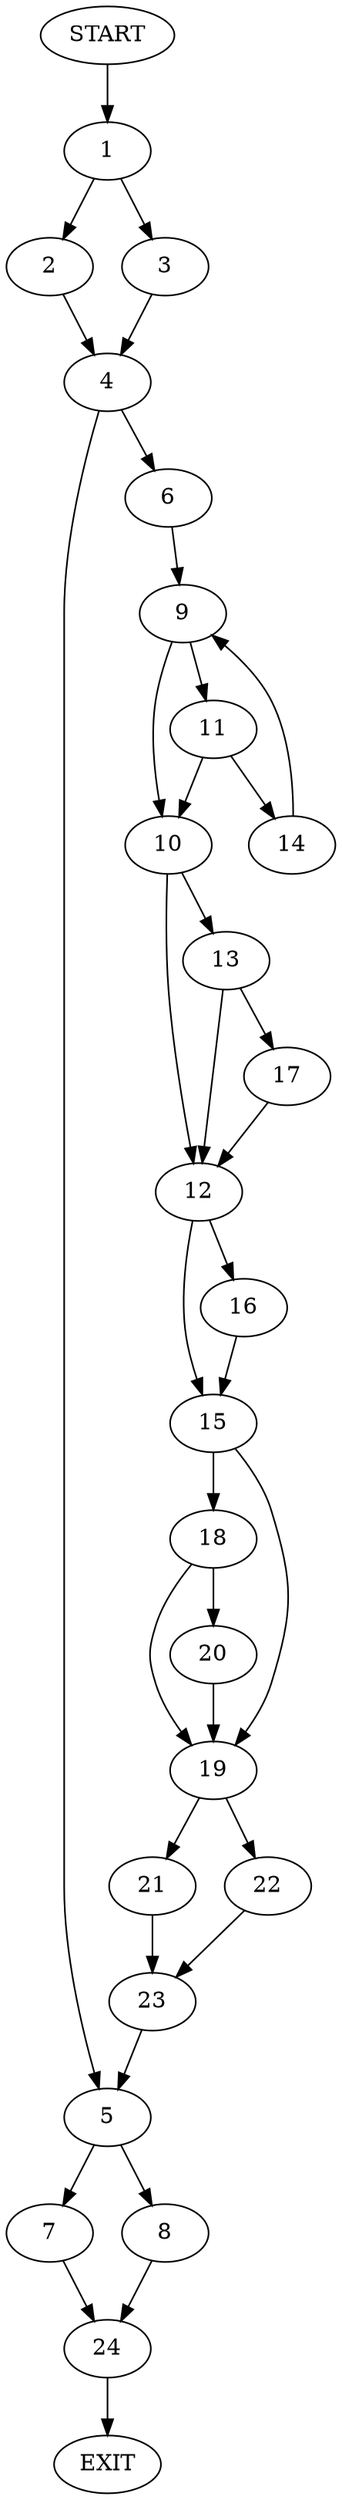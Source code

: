 digraph {
0 [label="START"]
25 [label="EXIT"]
0 -> 1
1 -> 2
1 -> 3
3 -> 4
2 -> 4
4 -> 5
4 -> 6
5 -> 7
5 -> 8
6 -> 9
9 -> 10
9 -> 11
10 -> 12
10 -> 13
11 -> 10
11 -> 14
14 -> 9
12 -> 15
12 -> 16
13 -> 17
13 -> 12
17 -> 12
15 -> 18
15 -> 19
16 -> 15
18 -> 20
18 -> 19
19 -> 21
19 -> 22
20 -> 19
22 -> 23
21 -> 23
23 -> 5
7 -> 24
8 -> 24
24 -> 25
}
